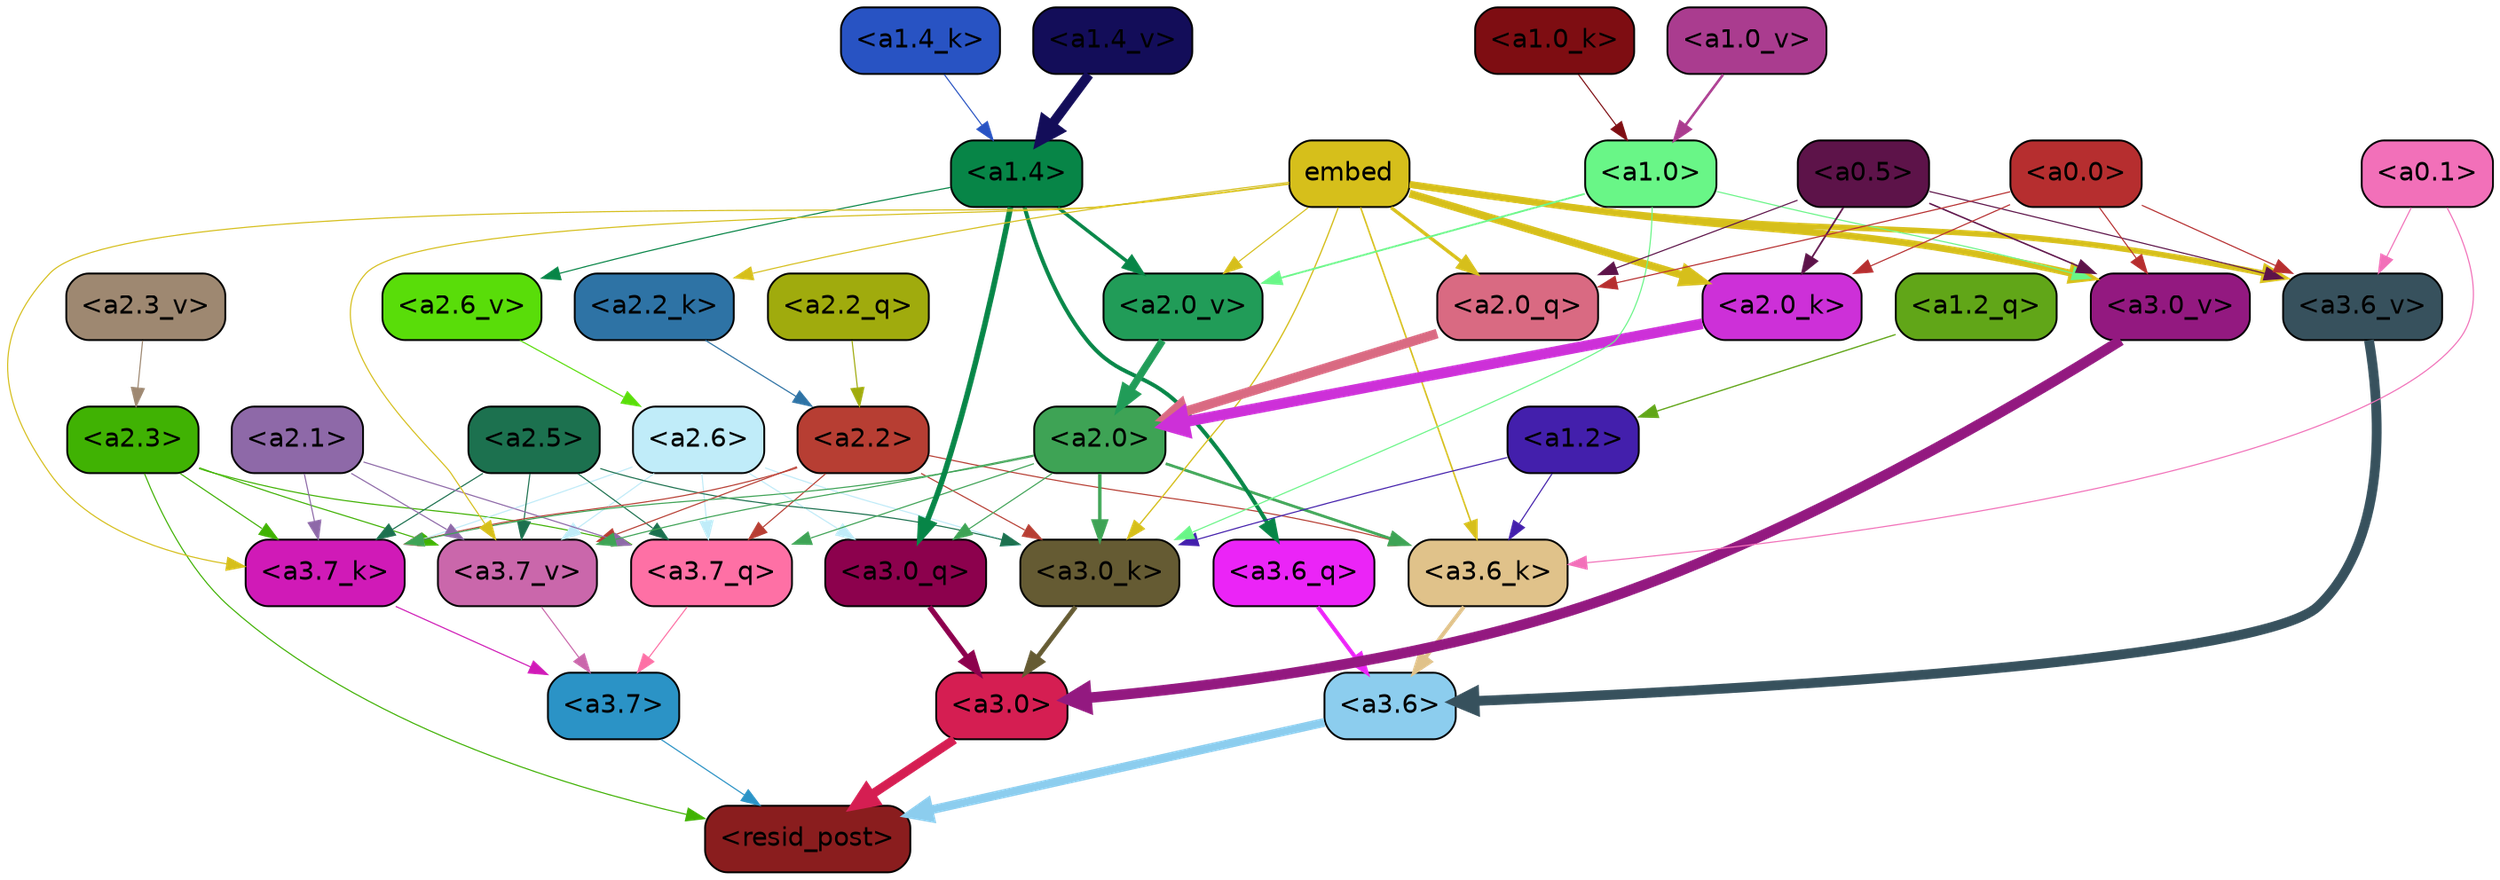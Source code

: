 strict digraph "" {
	graph [bgcolor=transparent,
		layout=dot,
		overlap=false,
		splines=true
	];
	"<a3.7>"	[color=black,
		fillcolor="#2b93c6",
		fontname=Helvetica,
		shape=box,
		style="filled, rounded"];
	"<resid_post>"	[color=black,
		fillcolor="#8a1d1e",
		fontname=Helvetica,
		shape=box,
		style="filled, rounded"];
	"<a3.7>" -> "<resid_post>"	[color="#2b93c6",
		penwidth=0.6];
	"<a3.6>"	[color=black,
		fillcolor="#8ccdee",
		fontname=Helvetica,
		shape=box,
		style="filled, rounded"];
	"<a3.6>" -> "<resid_post>"	[color="#8ccdee",
		penwidth=4.752790808677673];
	"<a3.0>"	[color=black,
		fillcolor="#d51e52",
		fontname=Helvetica,
		shape=box,
		style="filled, rounded"];
	"<a3.0>" -> "<resid_post>"	[color="#d51e52",
		penwidth=4.897669434547424];
	"<a2.3>"	[color=black,
		fillcolor="#40b203",
		fontname=Helvetica,
		shape=box,
		style="filled, rounded"];
	"<a2.3>" -> "<resid_post>"	[color="#40b203",
		penwidth=0.6];
	"<a3.7_q>"	[color=black,
		fillcolor="#fe70a5",
		fontname=Helvetica,
		shape=box,
		style="filled, rounded"];
	"<a2.3>" -> "<a3.7_q>"	[color="#40b203",
		penwidth=0.6];
	"<a3.7_k>"	[color=black,
		fillcolor="#d01ab7",
		fontname=Helvetica,
		shape=box,
		style="filled, rounded"];
	"<a2.3>" -> "<a3.7_k>"	[color="#40b203",
		penwidth=0.6];
	"<a3.7_v>"	[color=black,
		fillcolor="#ca67ab",
		fontname=Helvetica,
		shape=box,
		style="filled, rounded"];
	"<a2.3>" -> "<a3.7_v>"	[color="#40b203",
		penwidth=0.6];
	"<a3.7_q>" -> "<a3.7>"	[color="#fe70a5",
		penwidth=0.6];
	"<a3.6_q>"	[color=black,
		fillcolor="#eb24f7",
		fontname=Helvetica,
		shape=box,
		style="filled, rounded"];
	"<a3.6_q>" -> "<a3.6>"	[color="#eb24f7",
		penwidth=2.160832464694977];
	"<a3.0_q>"	[color=black,
		fillcolor="#8c014d",
		fontname=Helvetica,
		shape=box,
		style="filled, rounded"];
	"<a3.0_q>" -> "<a3.0>"	[color="#8c014d",
		penwidth=2.870753765106201];
	"<a3.7_k>" -> "<a3.7>"	[color="#d01ab7",
		penwidth=0.6];
	"<a3.6_k>"	[color=black,
		fillcolor="#e0c28a",
		fontname=Helvetica,
		shape=box,
		style="filled, rounded"];
	"<a3.6_k>" -> "<a3.6>"	[color="#e0c28a",
		penwidth=2.13908451795578];
	"<a3.0_k>"	[color=black,
		fillcolor="#655b33",
		fontname=Helvetica,
		shape=box,
		style="filled, rounded"];
	"<a3.0_k>" -> "<a3.0>"	[color="#655b33",
		penwidth=2.520303964614868];
	"<a3.7_v>" -> "<a3.7>"	[color="#ca67ab",
		penwidth=0.6];
	"<a3.6_v>"	[color=black,
		fillcolor="#37515d",
		fontname=Helvetica,
		shape=box,
		style="filled, rounded"];
	"<a3.6_v>" -> "<a3.6>"	[color="#37515d",
		penwidth=5.297133803367615];
	"<a3.0_v>"	[color=black,
		fillcolor="#931980",
		fontname=Helvetica,
		shape=box,
		style="filled, rounded"];
	"<a3.0_v>" -> "<a3.0>"	[color="#931980",
		penwidth=5.680712580680847];
	"<a2.6>"	[color=black,
		fillcolor="#c0ecf9",
		fontname=Helvetica,
		shape=box,
		style="filled, rounded"];
	"<a2.6>" -> "<a3.7_q>"	[color="#c0ecf9",
		penwidth=0.6];
	"<a2.6>" -> "<a3.0_q>"	[color="#c0ecf9",
		penwidth=0.6];
	"<a2.6>" -> "<a3.7_k>"	[color="#c0ecf9",
		penwidth=0.6];
	"<a2.6>" -> "<a3.0_k>"	[color="#c0ecf9",
		penwidth=0.6];
	"<a2.6>" -> "<a3.7_v>"	[color="#c0ecf9",
		penwidth=0.6];
	"<a2.5>"	[color=black,
		fillcolor="#1c714f",
		fontname=Helvetica,
		shape=box,
		style="filled, rounded"];
	"<a2.5>" -> "<a3.7_q>"	[color="#1c714f",
		penwidth=0.6];
	"<a2.5>" -> "<a3.7_k>"	[color="#1c714f",
		penwidth=0.6];
	"<a2.5>" -> "<a3.0_k>"	[color="#1c714f",
		penwidth=0.6];
	"<a2.5>" -> "<a3.7_v>"	[color="#1c714f",
		penwidth=0.6];
	"<a2.2>"	[color=black,
		fillcolor="#b73e33",
		fontname=Helvetica,
		shape=box,
		style="filled, rounded"];
	"<a2.2>" -> "<a3.7_q>"	[color="#b73e33",
		penwidth=0.6];
	"<a2.2>" -> "<a3.7_k>"	[color="#b73e33",
		penwidth=0.6];
	"<a2.2>" -> "<a3.6_k>"	[color="#b73e33",
		penwidth=0.6];
	"<a2.2>" -> "<a3.0_k>"	[color="#b73e33",
		penwidth=0.6];
	"<a2.2>" -> "<a3.7_v>"	[color="#b73e33",
		penwidth=0.6];
	"<a2.1>"	[color=black,
		fillcolor="#8e69a8",
		fontname=Helvetica,
		shape=box,
		style="filled, rounded"];
	"<a2.1>" -> "<a3.7_q>"	[color="#8e69a8",
		penwidth=0.6];
	"<a2.1>" -> "<a3.7_k>"	[color="#8e69a8",
		penwidth=0.6];
	"<a2.1>" -> "<a3.7_v>"	[color="#8e69a8",
		penwidth=0.6];
	"<a2.0>"	[color=black,
		fillcolor="#3ea355",
		fontname=Helvetica,
		shape=box,
		style="filled, rounded"];
	"<a2.0>" -> "<a3.7_q>"	[color="#3ea355",
		penwidth=0.6];
	"<a2.0>" -> "<a3.0_q>"	[color="#3ea355",
		penwidth=0.6];
	"<a2.0>" -> "<a3.7_k>"	[color="#3ea355",
		penwidth=0.6];
	"<a2.0>" -> "<a3.6_k>"	[color="#3ea355",
		penwidth=1.4811622872948647];
	"<a2.0>" -> "<a3.0_k>"	[color="#3ea355",
		penwidth=1.8632715698331594];
	"<a2.0>" -> "<a3.7_v>"	[color="#3ea355",
		penwidth=0.6];
	"<a1.4>"	[color=black,
		fillcolor="#078547",
		fontname=Helvetica,
		shape=box,
		style="filled, rounded"];
	"<a1.4>" -> "<a3.6_q>"	[color="#078547",
		penwidth=2.1468575447797775];
	"<a1.4>" -> "<a3.0_q>"	[color="#078547",
		penwidth=3.0006065368652344];
	"<a2.6_v>"	[color=black,
		fillcolor="#59dd09",
		fontname=Helvetica,
		shape=box,
		style="filled, rounded"];
	"<a1.4>" -> "<a2.6_v>"	[color="#078547",
		penwidth=0.6];
	"<a2.0_v>"	[color=black,
		fillcolor="#219c58",
		fontname=Helvetica,
		shape=box,
		style="filled, rounded"];
	"<a1.4>" -> "<a2.0_v>"	[color="#078547",
		penwidth=1.8759949803352356];
	embed	[color=black,
		fillcolor="#d6bf1b",
		fontname=Helvetica,
		shape=box,
		style="filled, rounded"];
	embed -> "<a3.7_k>"	[color="#d6bf1b",
		penwidth=0.6];
	embed -> "<a3.6_k>"	[color="#d6bf1b",
		penwidth=0.8410270567983389];
	embed -> "<a3.0_k>"	[color="#d6bf1b",
		penwidth=0.691851794719696];
	embed -> "<a3.7_v>"	[color="#d6bf1b",
		penwidth=0.6];
	embed -> "<a3.6_v>"	[color="#d6bf1b",
		penwidth=3.0758190751075745];
	embed -> "<a3.0_v>"	[color="#d6bf1b",
		penwidth=3.6927278637886047];
	"<a2.0_q>"	[color=black,
		fillcolor="#d96a82",
		fontname=Helvetica,
		shape=box,
		style="filled, rounded"];
	embed -> "<a2.0_q>"	[color="#d6bf1b",
		penwidth=1.8617419600486755];
	"<a2.2_k>"	[color=black,
		fillcolor="#2e73a5",
		fontname=Helvetica,
		shape=box,
		style="filled, rounded"];
	embed -> "<a2.2_k>"	[color="#d6bf1b",
		penwidth=0.6];
	"<a2.0_k>"	[color=black,
		fillcolor="#cd30d8",
		fontname=Helvetica,
		shape=box,
		style="filled, rounded"];
	embed -> "<a2.0_k>"	[color="#d6bf1b",
		penwidth=4.189224064350128];
	embed -> "<a2.0_v>"	[color="#d6bf1b",
		penwidth=0.6];
	"<a1.2>"	[color=black,
		fillcolor="#431fac",
		fontname=Helvetica,
		shape=box,
		style="filled, rounded"];
	"<a1.2>" -> "<a3.6_k>"	[color="#431fac",
		penwidth=0.6];
	"<a1.2>" -> "<a3.0_k>"	[color="#431fac",
		penwidth=0.6];
	"<a0.1>"	[color=black,
		fillcolor="#f270b9",
		fontname=Helvetica,
		shape=box,
		style="filled, rounded"];
	"<a0.1>" -> "<a3.6_k>"	[color="#f270b9",
		penwidth=0.6];
	"<a0.1>" -> "<a3.6_v>"	[color="#f270b9",
		penwidth=0.6];
	"<a1.0>"	[color=black,
		fillcolor="#69f687",
		fontname=Helvetica,
		shape=box,
		style="filled, rounded"];
	"<a1.0>" -> "<a3.0_k>"	[color="#69f687",
		penwidth=0.6];
	"<a1.0>" -> "<a3.0_v>"	[color="#69f687",
		penwidth=0.6];
	"<a1.0>" -> "<a2.0_v>"	[color="#69f687",
		penwidth=0.9620223194360733];
	"<a0.5>"	[color=black,
		fillcolor="#5d1349",
		fontname=Helvetica,
		shape=box,
		style="filled, rounded"];
	"<a0.5>" -> "<a3.6_v>"	[color="#5d1349",
		penwidth=0.6];
	"<a0.5>" -> "<a3.0_v>"	[color="#5d1349",
		penwidth=0.8028683364391327];
	"<a0.5>" -> "<a2.0_q>"	[color="#5d1349",
		penwidth=0.6];
	"<a0.5>" -> "<a2.0_k>"	[color="#5d1349",
		penwidth=0.9350990951061249];
	"<a0.0>"	[color=black,
		fillcolor="#b62e2f",
		fontname=Helvetica,
		shape=box,
		style="filled, rounded"];
	"<a0.0>" -> "<a3.6_v>"	[color="#b62e2f",
		penwidth=0.6];
	"<a0.0>" -> "<a3.0_v>"	[color="#b62e2f",
		penwidth=0.6];
	"<a0.0>" -> "<a2.0_q>"	[color="#b62e2f",
		penwidth=0.6];
	"<a0.0>" -> "<a2.0_k>"	[color="#b62e2f",
		penwidth=0.6];
	"<a2.2_q>"	[color=black,
		fillcolor="#a0ab0d",
		fontname=Helvetica,
		shape=box,
		style="filled, rounded"];
	"<a2.2_q>" -> "<a2.2>"	[color="#a0ab0d",
		penwidth=0.6];
	"<a2.0_q>" -> "<a2.0>"	[color="#d96a82",
		penwidth=5.1847569942474365];
	"<a2.2_k>" -> "<a2.2>"	[color="#2e73a5",
		penwidth=0.6149471998214722];
	"<a2.0_k>" -> "<a2.0>"	[color="#cd30d8",
		penwidth=5.773491740226746];
	"<a2.6_v>" -> "<a2.6>"	[color="#59dd09",
		penwidth=0.6];
	"<a2.3_v>"	[color=black,
		fillcolor="#9e8871",
		fontname=Helvetica,
		shape=box,
		style="filled, rounded"];
	"<a2.3_v>" -> "<a2.3>"	[color="#9e8871",
		penwidth=0.6];
	"<a2.0_v>" -> "<a2.0>"	[color="#219c58",
		penwidth=3.9731863737106323];
	"<a1.2_q>"	[color=black,
		fillcolor="#61a618",
		fontname=Helvetica,
		shape=box,
		style="filled, rounded"];
	"<a1.2_q>" -> "<a1.2>"	[color="#61a618",
		penwidth=0.6863181293010712];
	"<a1.4_k>"	[color=black,
		fillcolor="#2853c3",
		fontname=Helvetica,
		shape=box,
		style="filled, rounded"];
	"<a1.4_k>" -> "<a1.4>"	[color="#2853c3",
		penwidth=0.6];
	"<a1.0_k>"	[color=black,
		fillcolor="#7e0d12",
		fontname=Helvetica,
		shape=box,
		style="filled, rounded"];
	"<a1.0_k>" -> "<a1.0>"	[color="#7e0d12",
		penwidth=0.6];
	"<a1.4_v>"	[color=black,
		fillcolor="#130d59",
		fontname=Helvetica,
		shape=box,
		style="filled, rounded"];
	"<a1.4_v>" -> "<a1.4>"	[color="#130d59",
		penwidth=5.299546539783478];
	"<a1.0_v>"	[color=black,
		fillcolor="#aa3c8f",
		fontname=Helvetica,
		shape=box,
		style="filled, rounded"];
	"<a1.0_v>" -> "<a1.0>"	[color="#aa3c8f",
		penwidth=1.3690393567085266];
}
